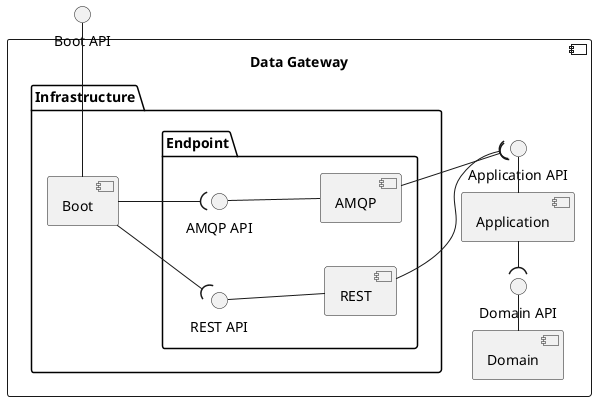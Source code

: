 @startuml data-gateway

left to right direction

interface "Boot API" as BOOT_API

component "Data Gateway" {
    component "Domain" as DOM
    component "Application" as APP
    folder "Infrastructure" as INFRA {
        component "Boot" as BOOT
        folder "Endpoint" as ENDPOINT {
            component "AMQP" as AMQP
            component "REST" as REST
            interface "AMQP API" as AMQP_API
            interface "REST API" as REST_API
        }
    }
    interface "Application API" as APP_API
    interface "Domain API" as DOM_API

    DOM - DOM_API

    AMQP_API -- AMQP
    REST_API -- REST
    APP - APP_API

    BOOT - BOOT_API
    DOM_API )- APP
    AMQP --( APP_API
    REST --( APP_API
    BOOT --( REST_API
    BOOT --( AMQP_API
}

@enduml

